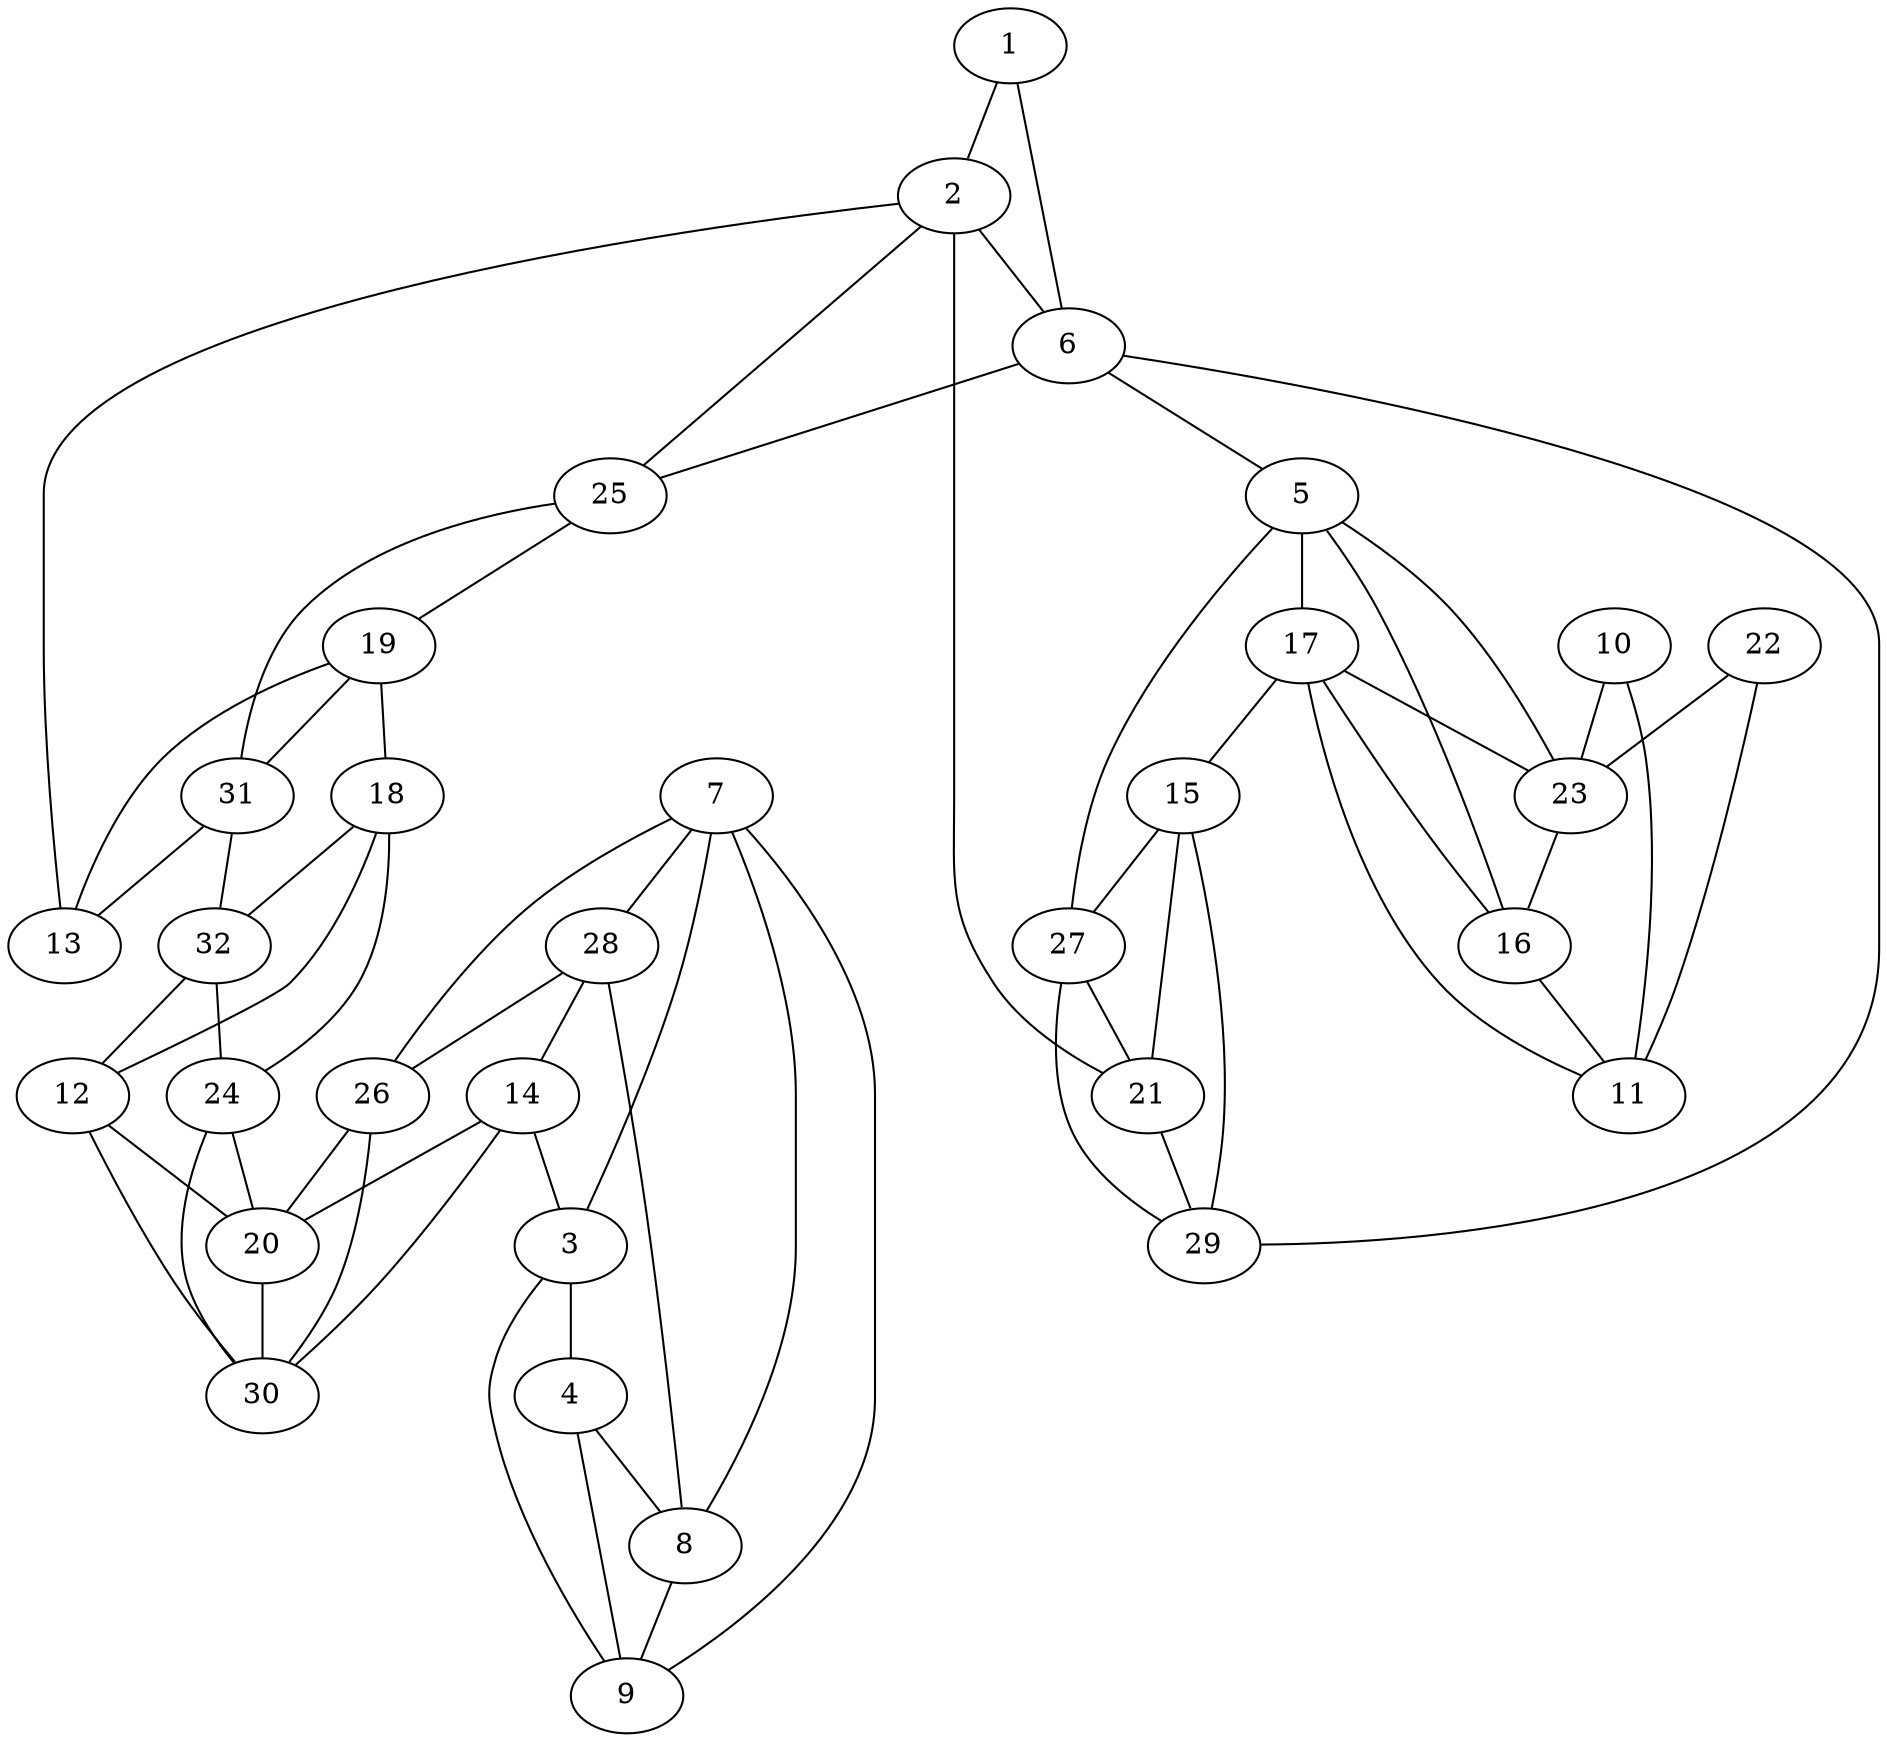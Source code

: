 graph pdb1dzr {
	1	 [aaLength=9,
		sequence=QQTFEELIG,
		type=0];
	2	 [aaLength=4,
		sequence=GENA,
		type=0];
	1 -- 2	 [distance0="38.65255",
		frequency=1,
		type0=3];
	6	 [aaLength=4,
		sequence=GENA,
		type=0];
	1 -- 6	 [distance0="34.7755",
		frequency=1,
		type0=2];
	2 -- 6	 [distance0="19.72164",
		frequency=1,
		type0=1];
	13	 [aaLength=7,
		sequence=KLVRCAV,
		type=1];
	2 -- 13	 [distance0="21.46845",
		distance1="2.0",
		frequency=2,
		type0=2,
		type1=4];
	25	 [aaLength=7,
		sequence=KLVRCAV,
		type=1];
	2 -- 25	 [distance0="21.46845",
		frequency=1,
		type0=3];
	3	 [aaLength=6,
		sequence=SAKDAA,
		type=0];
	9	 [aaLength=6,
		sequence=LLDQAL,
		type=0];
	3 -- 9	 [distance0="26.6934",
		frequency=1,
		type0=2];
	4	 [aaLength=5,
		sequence=LLDQA,
		type=0];
	3 -- 4	 [distance0="18.05983",
		distance1="2.0",
		frequency=2,
		type0=1,
		type1=4];
	4 -- 9	 [distance0="30.72849",
		frequency=1,
		type0=2];
	8	 [aaLength=6,
		sequence=SAKDAA,
		type=0];
	4 -- 8	 [distance0="38.55713",
		frequency=1,
		type0=3];
	5	 [aaLength=9,
		sequence=QQTFEELIG,
		type=0];
	16	 [aaLength=4,
		sequence=VFGD,
		type=1];
	5 -- 16	 [distance0="32.99394",
		frequency=1,
		type0=3];
	17	 [aaLength=4,
		sequence=GFFF,
		type=1];
	5 -- 17	 [distance0="30.92895",
		frequency=1,
		type0=2];
	27	 [aaLength=8,
		sequence=QDNHSKSK,
		type=1];
	5 -- 27	 [distance0="6.0",
		frequency=1,
		type0=4];
	6 -- 5	 [distance0="37.86153",
		frequency=1,
		type0=3];
	6 -- 25	 [distance0="2.0",
		frequency=1,
		type0=4];
	7	 [aaLength=3,
		sequence=SPS,
		type=0];
	7 -- 9	 [distance0="37.51861",
		frequency=1,
		type0=2];
	7 -- 3	 [distance0="40.96892",
		frequency=1,
		type0=3];
	7 -- 8	 [distance0="29.68683",
		frequency=1,
		type0=1];
	28	 [aaLength=3,
		sequence=EGS,
		type=1];
	7 -- 28	 [distance0="1.0",
		frequency=1,
		type0=4];
	8 -- 9	 [distance0="12.62053",
		distance1="2.0",
		frequency=2,
		type0=1,
		type1=4];
	10	 [aaLength=4,
		sequence=IVIK,
		type=1];
	11	 [aaLength=4,
		sequence=LILE,
		type=1];
	10 -- 11	 [distance0="10.0",
		distance1="6.0",
		frequency=2,
		type0=2,
		type1=4];
	23	 [aaLength=5,
		sequence=LILEP,
		type=1];
	10 -- 23	 [distance0="10.0",
		frequency=1,
		type0=3];
	12	 [aaLength=5,
		sequence=RQLWI,
		type=1];
	20	 [aaLength=7,
		sequence=FAHGFVT,
		type=1];
	12 -- 20	 [distance0="8.0",
		distance1="3.0",
		frequency=2,
		type0=2,
		type1=4];
	19	 [aaLength=8,
		sequence=EVFDVAVD,
		type=1];
	13 -- 19	 [distance0="8.0",
		distance1="1.0",
		frequency=2,
		type0=2,
		type1=4];
	14	 [aaLength=8,
		sequence=YAEFLYKA,
		type=1];
	14 -- 3	 [distance0="31.0",
		frequency=1,
		type0=4];
	14 -- 20	 [distance0="10.0",
		frequency=1,
		type0=2];
	30	 [aaLength=7,
		sequence=FAHGFVT,
		type=1];
	14 -- 30	 [distance0="10.0",
		frequency=1,
		type0=3];
	15	 [aaLength=8,
		sequence=QDNHSKSK,
		type=1];
	21	 [aaLength=5,
		sequence=LRGLH,
		type=1];
	15 -- 21	 [distance0="11.0",
		distance1="3.0",
		frequency=2,
		type0=2,
		type1=4];
	15 -- 27	 [distance0="0.0",
		frequency=1,
		type0=1];
	16 -- 11	 [distance0="6.0",
		frequency=1,
		type0=1];
	17 -- 11	 [distance0="12.0",
		frequency=1,
		type0=2];
	17 -- 15	 [distance0="19.0",
		frequency=1,
		type0=4];
	17 -- 16	 [distance0="6.0",
		frequency=1,
		type0=1];
	17 -- 23	 [distance0="12.0",
		frequency=1,
		type0=3];
	18	 [aaLength=7,
		sequence=WVGVNLS,
		type=1];
	18 -- 12	 [distance0="11.0",
		distance1="4.0",
		frequency=2,
		type0=2,
		type1=4];
	24	 [aaLength=5,
		sequence=RQLWI,
		type=1];
	18 -- 24	 [distance0="11.0",
		frequency=1,
		type0=3];
	32	 [aaLength=7,
		sequence=WVGVNLS,
		type=1];
	18 -- 32	 [distance0="0.0",
		frequency=1,
		type0=1];
	19 -- 18	 [distance0="10.0",
		frequency=1,
		type0=4];
	31	 [aaLength=8,
		sequence=EVFDVAVD,
		type=1];
	19 -- 31	 [distance0="0.0",
		frequency=1,
		type0=1];
	20 -- 30	 [distance0="0.0",
		frequency=1,
		type0=1];
	21 -- 2	 [distance0="3.0",
		frequency=1,
		type0=4];
	29	 [aaLength=7,
		sequence=LRGLHFQ,
		type=1];
	21 -- 29	 [distance0="0.0",
		frequency=1,
		type0=1];
	22	 [aaLength=5,
		sequence=MIVIK,
		type=1];
	22 -- 11	 [distance0="11.0",
		frequency=1,
		type0=2];
	22 -- 23	 [distance0="11.0",
		distance1="6.0",
		frequency=2,
		type0=3,
		type1=4];
	23 -- 5	 [distance0="15.0",
		frequency=1,
		type0=4];
	23 -- 16	 [distance0="6.0",
		frequency=1,
		type0=2];
	24 -- 20	 [distance0="8.0",
		frequency=1,
		type0=2];
	24 -- 30	 [distance0="8.0",
		distance1="3.0",
		frequency=2,
		type0=3,
		type1=4];
	25 -- 19	 [distance0="8.0",
		frequency=1,
		type0=2];
	25 -- 31	 [distance0="8.0",
		distance1="1.0",
		frequency=2,
		type0=3,
		type1=4];
	26	 [aaLength=8,
		sequence=YAEFLYKA,
		type=1];
	26 -- 7	 [distance0="4.0",
		frequency=1,
		type0=4];
	26 -- 20	 [distance0="10.0",
		frequency=1,
		type0=2];
	26 -- 30	 [distance0="10.0",
		frequency=1,
		type0=3];
	27 -- 21	 [distance0="11.0",
		frequency=1,
		type0=2];
	27 -- 29	 [distance0="11.0",
		distance1="3.0",
		frequency=2,
		type0=3,
		type1=4];
	28 -- 8	 [distance0="20.0",
		frequency=1,
		type0=4];
	28 -- 14	 [distance0="16.0",
		frequency=1,
		type0=1];
	28 -- 26	 [distance0="16.0",
		frequency=1,
		type0=2];
	29 -- 6	 [distance0="1.0",
		frequency=1,
		type0=4];
	29 -- 15	 [distance0="11.0",
		frequency=1,
		type0=2];
	30 -- 12	 [distance0="8.0",
		frequency=1,
		type0=2];
	31 -- 13	 [distance0="8.0",
		frequency=1,
		type0=2];
	31 -- 32	 [distance0="10.0",
		frequency=1,
		type0=4];
	32 -- 12	 [distance0="11.0",
		frequency=1,
		type0=2];
	32 -- 24	 [distance0="11.0",
		distance1="4.0",
		frequency=2,
		type0=3,
		type1=4];
}
